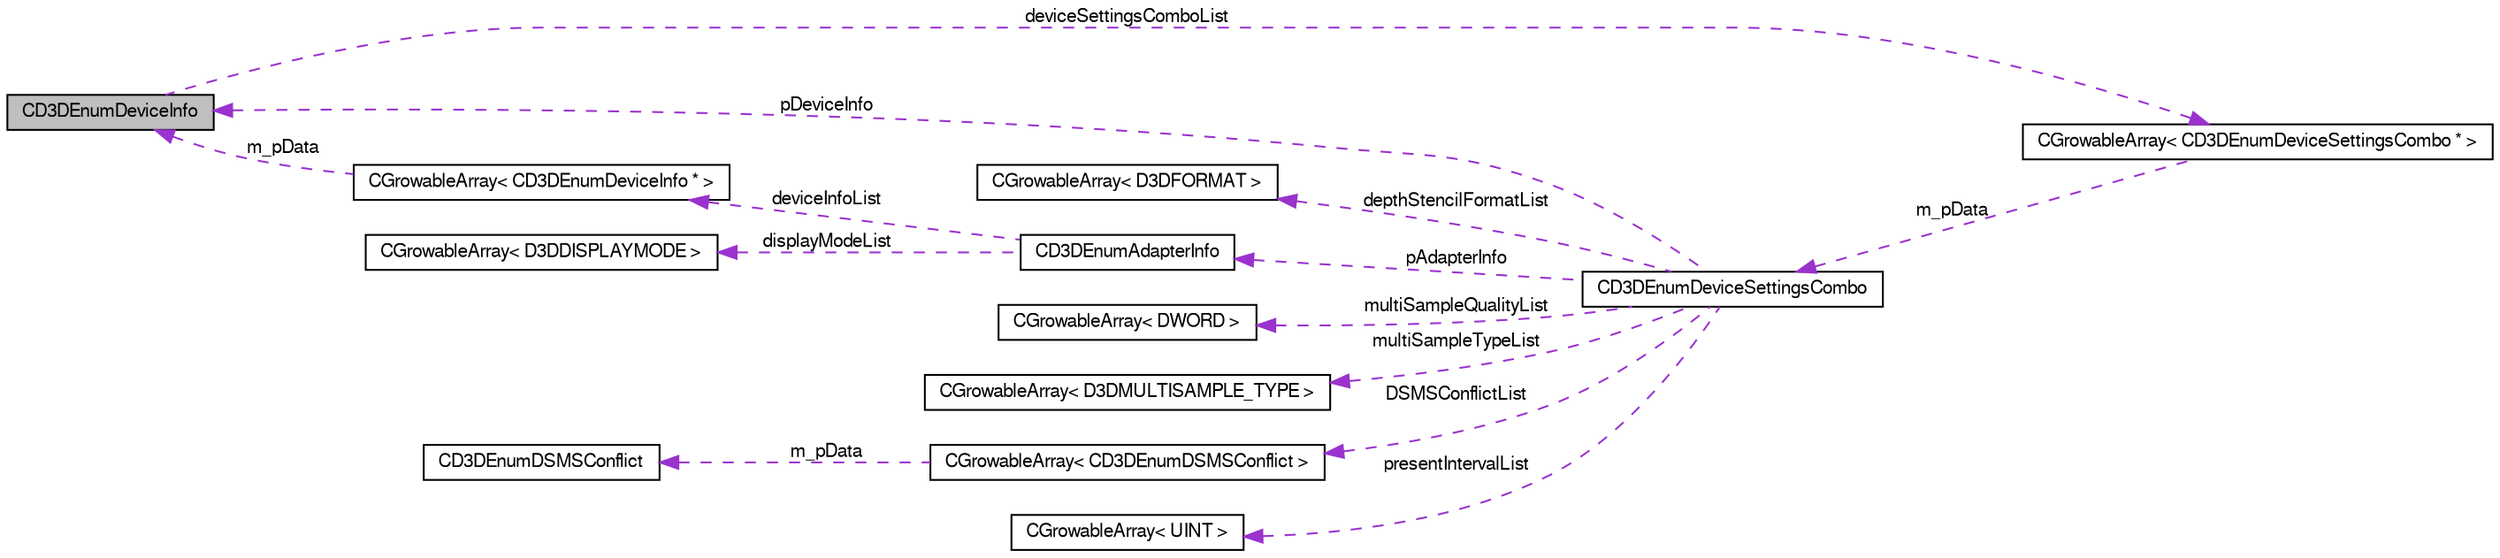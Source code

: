 digraph G
{
  edge [fontname="FreeSans",fontsize="10",labelfontname="FreeSans",labelfontsize="10"];
  node [fontname="FreeSans",fontsize="10",shape=record];
  rankdir=LR;
  Node1 [label="CD3DEnumDeviceInfo",height=0.2,width=0.4,color="black", fillcolor="grey75", style="filled" fontcolor="black"];
  Node2 -> Node1 [dir=back,color="darkorchid3",fontsize="10",style="dashed",label="deviceSettingsComboList",fontname="FreeSans"];
  Node2 [label="CGrowableArray\< CD3DEnumDeviceSettingsCombo * \>",height=0.2,width=0.4,color="black", fillcolor="white", style="filled",URL="$class_c_growable_array.html"];
  Node3 -> Node2 [dir=back,color="darkorchid3",fontsize="10",style="dashed",label="m_pData",fontname="FreeSans"];
  Node3 [label="CD3DEnumDeviceSettingsCombo",height=0.2,width=0.4,color="black", fillcolor="white", style="filled",URL="$struct_c_d3_d_enum_device_settings_combo.html"];
  Node4 -> Node3 [dir=back,color="darkorchid3",fontsize="10",style="dashed",label="multiSampleQualityList",fontname="FreeSans"];
  Node4 [label="CGrowableArray\< DWORD \>",height=0.2,width=0.4,color="black", fillcolor="white", style="filled",URL="$class_c_growable_array.html"];
  Node5 -> Node3 [dir=back,color="darkorchid3",fontsize="10",style="dashed",label="multiSampleTypeList",fontname="FreeSans"];
  Node5 [label="CGrowableArray\< D3DMULTISAMPLE_TYPE \>",height=0.2,width=0.4,color="black", fillcolor="white", style="filled",URL="$class_c_growable_array.html"];
  Node1 -> Node3 [dir=back,color="darkorchid3",fontsize="10",style="dashed",label="pDeviceInfo",fontname="FreeSans"];
  Node6 -> Node3 [dir=back,color="darkorchid3",fontsize="10",style="dashed",label="DSMSConflictList",fontname="FreeSans"];
  Node6 [label="CGrowableArray\< CD3DEnumDSMSConflict \>",height=0.2,width=0.4,color="black", fillcolor="white", style="filled",URL="$class_c_growable_array.html"];
  Node7 -> Node6 [dir=back,color="darkorchid3",fontsize="10",style="dashed",label="m_pData",fontname="FreeSans"];
  Node7 [label="CD3DEnumDSMSConflict",height=0.2,width=0.4,color="black", fillcolor="white", style="filled",URL="$struct_c_d3_d_enum_d_s_m_s_conflict.html"];
  Node8 -> Node3 [dir=back,color="darkorchid3",fontsize="10",style="dashed",label="pAdapterInfo",fontname="FreeSans"];
  Node8 [label="CD3DEnumAdapterInfo",height=0.2,width=0.4,color="black", fillcolor="white", style="filled",URL="$class_c_d3_d_enum_adapter_info.html"];
  Node9 -> Node8 [dir=back,color="darkorchid3",fontsize="10",style="dashed",label="displayModeList",fontname="FreeSans"];
  Node9 [label="CGrowableArray\< D3DDISPLAYMODE \>",height=0.2,width=0.4,color="black", fillcolor="white", style="filled",URL="$class_c_growable_array.html"];
  Node10 -> Node8 [dir=back,color="darkorchid3",fontsize="10",style="dashed",label="deviceInfoList",fontname="FreeSans"];
  Node10 [label="CGrowableArray\< CD3DEnumDeviceInfo * \>",height=0.2,width=0.4,color="black", fillcolor="white", style="filled",URL="$class_c_growable_array.html"];
  Node1 -> Node10 [dir=back,color="darkorchid3",fontsize="10",style="dashed",label="m_pData",fontname="FreeSans"];
  Node11 -> Node3 [dir=back,color="darkorchid3",fontsize="10",style="dashed",label="presentIntervalList",fontname="FreeSans"];
  Node11 [label="CGrowableArray\< UINT \>",height=0.2,width=0.4,color="black", fillcolor="white", style="filled",URL="$class_c_growable_array.html"];
  Node12 -> Node3 [dir=back,color="darkorchid3",fontsize="10",style="dashed",label="depthStencilFormatList",fontname="FreeSans"];
  Node12 [label="CGrowableArray\< D3DFORMAT \>",height=0.2,width=0.4,color="black", fillcolor="white", style="filled",URL="$class_c_growable_array.html"];
}
